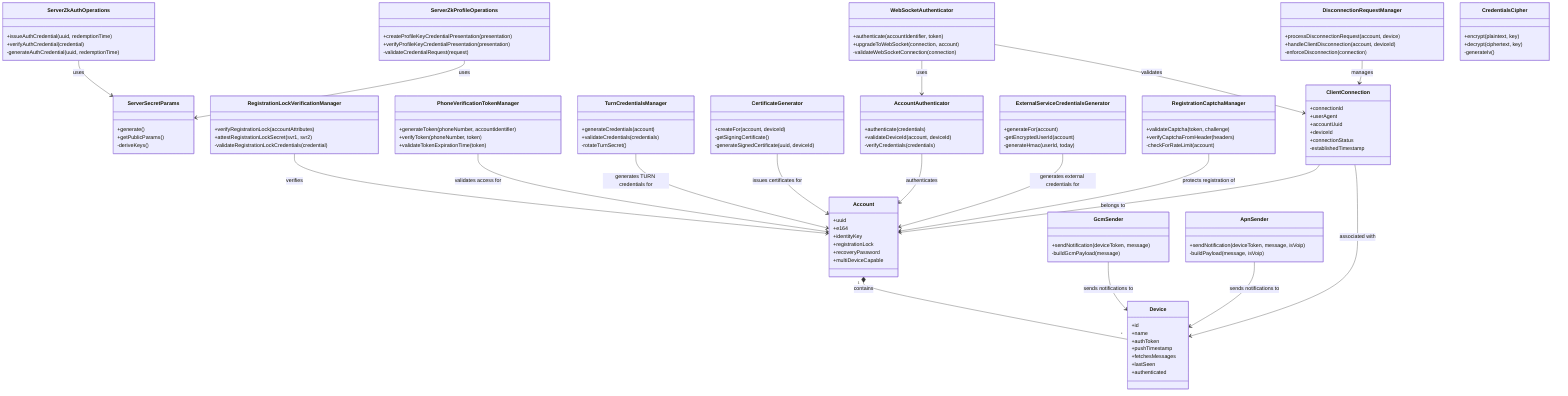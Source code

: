 ---
config:
  direction: TB
  class:
    hideMembers: false
---
classDiagram
  direction TB

  %% Top-level Authentication & Security components
  class AccountAuthenticator {
    +authenticate(credentials)
    +validateDeviceId(account, deviceId)
    -verifyCredentials(credentials)
  }

  class RegistrationLockVerificationManager {
    +verifyRegistrationLock(accountAttributes)
    +attestRegistrationLockSecret(svr1, svr2)
    -validateRegistrationLockCredentials(credential)
  }

  class PhoneVerificationTokenManager {
    +generateToken(phoneNumber, accountIdentifier)
    +verifyToken(phoneNumber, token)
    +validateTokenExpirationTime(token)
  }

  class TurnCredentialsManager {
    +generateCredentials(account)
    +validateCredentials(credentials)
    -rotateTurnSecret()
  }

  class CertificateGenerator {
    +createFor(account, deviceId)
    -getSigningCertificate()
    -generateSignedCertificate(uuid, deviceId)
  }

  %% Zero-Knowledge proofs components
  class ServerZkAuthOperations {
    +issueAuthCredential(uuid, redemptionTime)
    +verifyAuthCredential(credential)
    -generateAuthCredential(uuid, redemptionTime)
  }

  class ServerZkProfileOperations {
    +createProfileKeyCredentialPresentation(presentation)
    +verifyProfileKeyCredentialPresentation(presentation)
    -validateCredentialRequest(request)
  }

  class ServerSecretParams {
    +generate()
    +getPublicParams()
    -deriveKeys()
  }

  %% Service Credential components
  class ExternalServiceCredentialsGenerator {
    +generateFor(account)
    -getEncryptedUserId(account)
    -generateHmac(userId, today)
  }

  class DisconnectionRequestManager {
    +processDisconnectionRequest(account, device)
    +handleClientDisconnection(account, deviceId)
    -enforceDisconnection(connection)
  }

  class RegistrationCaptchaManager {
    +validateCaptcha(token, challenge)
    +verifyCaptchaFromHeader(headers)
    -checkForRateLimit(account)
  }

  class WebSocketAuthenticator {
    +authenticate(accountIdentifier, token)
    +upgradeToWebSocket(connection, account)
    -validateWebSocketConnection(connection)
  }

  %% Authentication data model
  class Account {
    +uuid
    +e164
    +identityKey
    +registrationLock
    +recoveryPassword
    +multiDeviceCapable
  }

  class Device {
    +id
    +name
    +authToken
    +pushTimestamp
    +fetchesMessages
    +lastSeen
    +authenticated
  }

  class ClientConnection {
    +connectionId
    +userAgent
    +accountUuid
    +deviceId
    +connectionStatus
    -establishedTimestamp
  }

  %% Security and Cryptography components
  class CredentialsCipher {
    +encrypt(plaintext, key)
    +decrypt(ciphertext, key)
    -generateIv()
  }

  class GcmSender {
    +sendNotification(deviceToken, message)
    -buildGcmPayload(message)
  }

  class ApnSender {
    +sendNotification(deviceToken, message, isVoip)
    -buildPayload(message, isVoip)
  }

  %% Connections and Relationships
  AccountAuthenticator --> Account : authenticates
  Account "1" *-- "*" Device : contains
  RegistrationLockVerificationManager --> Account : verifies
  PhoneVerificationTokenManager --> Account : validates access for
  TurnCredentialsManager --> Account : generates TURN credentials for
  CertificateGenerator --> Account : issues certificates for
  ServerZkAuthOperations --> ServerSecretParams : uses
  ServerZkProfileOperations --> ServerSecretParams : uses
  ExternalServiceCredentialsGenerator --> Account : generates external credentials for
  DisconnectionRequestManager --> ClientConnection : manages
  ClientConnection --> Account : belongs to
  ClientConnection --> Device : associated with
  WebSocketAuthenticator --> AccountAuthenticator : uses
  WebSocketAuthenticator --> ClientConnection : validates
  RegistrationCaptchaManager --> Account : protects registration of
  GcmSender --> Device : sends notifications to
  ApnSender --> Device : sends notifications to